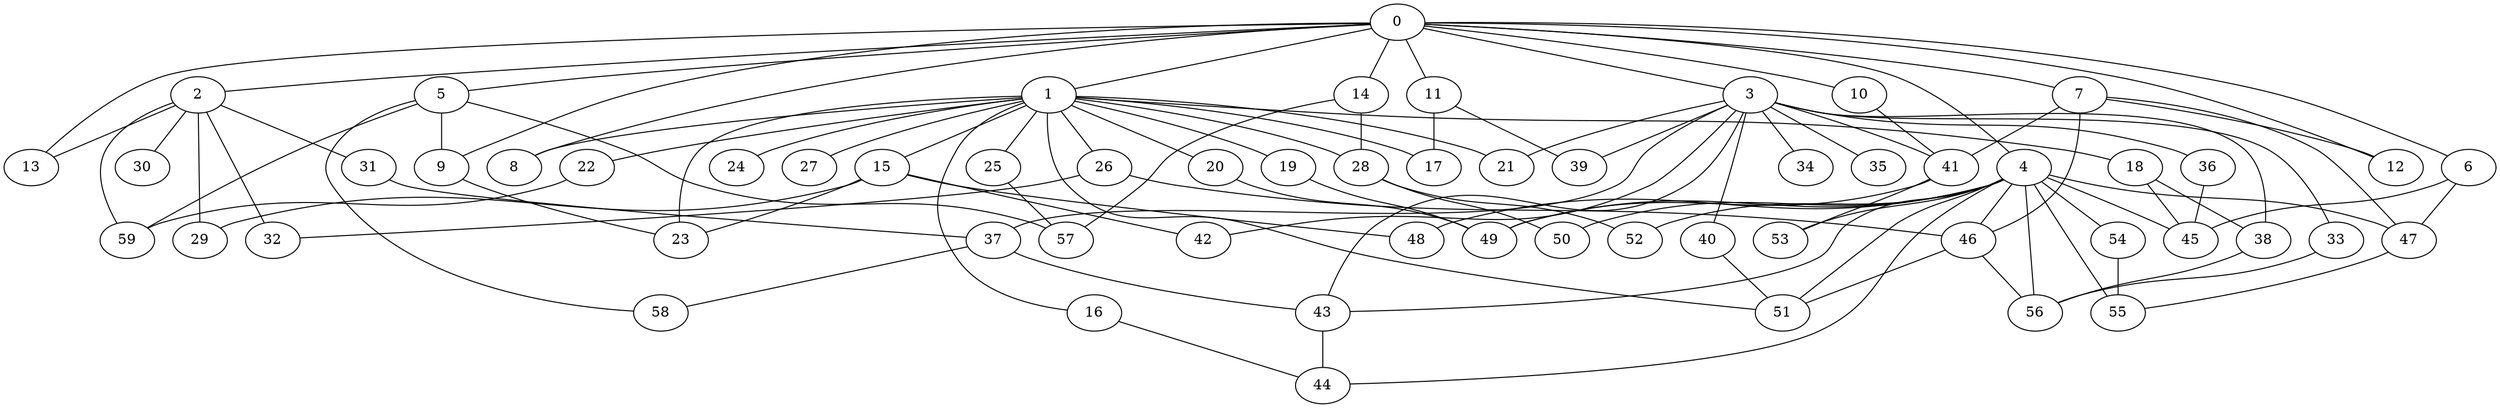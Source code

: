 
graph graphname {
    0 -- 1
0 -- 2
0 -- 3
0 -- 4
0 -- 5
0 -- 6
0 -- 7
0 -- 8
0 -- 9
0 -- 10
0 -- 11
0 -- 12
0 -- 13
0 -- 14
1 -- 15
1 -- 16
1 -- 17
1 -- 18
1 -- 19
1 -- 20
1 -- 21
1 -- 22
1 -- 23
1 -- 24
1 -- 25
1 -- 26
1 -- 27
1 -- 28
1 -- 51
1 -- 8
2 -- 32
2 -- 29
2 -- 30
2 -- 31
2 -- 13
2 -- 59
3 -- 33
3 -- 34
3 -- 35
3 -- 36
3 -- 37
3 -- 38
3 -- 39
3 -- 40
3 -- 41
3 -- 42
3 -- 21
3 -- 43
4 -- 43
4 -- 44
4 -- 45
4 -- 46
4 -- 47
4 -- 48
4 -- 49
4 -- 50
4 -- 51
4 -- 52
4 -- 53
4 -- 54
4 -- 55
4 -- 56
5 -- 57
5 -- 58
5 -- 59
5 -- 9
6 -- 47
6 -- 45
7 -- 47
7 -- 12
7 -- 41
7 -- 46
9 -- 23
10 -- 41
11 -- 39
11 -- 17
14 -- 28
14 -- 57
15 -- 23
15 -- 42
15 -- 29
15 -- 48
16 -- 44
18 -- 45
18 -- 38
19 -- 49
20 -- 49
22 -- 59
25 -- 57
26 -- 46
26 -- 32
28 -- 52
28 -- 50
31 -- 37
33 -- 56
36 -- 45
37 -- 43
37 -- 58
38 -- 56
40 -- 51
41 -- 53
41 -- 49
43 -- 44
46 -- 56
46 -- 51
47 -- 55
54 -- 55

}

